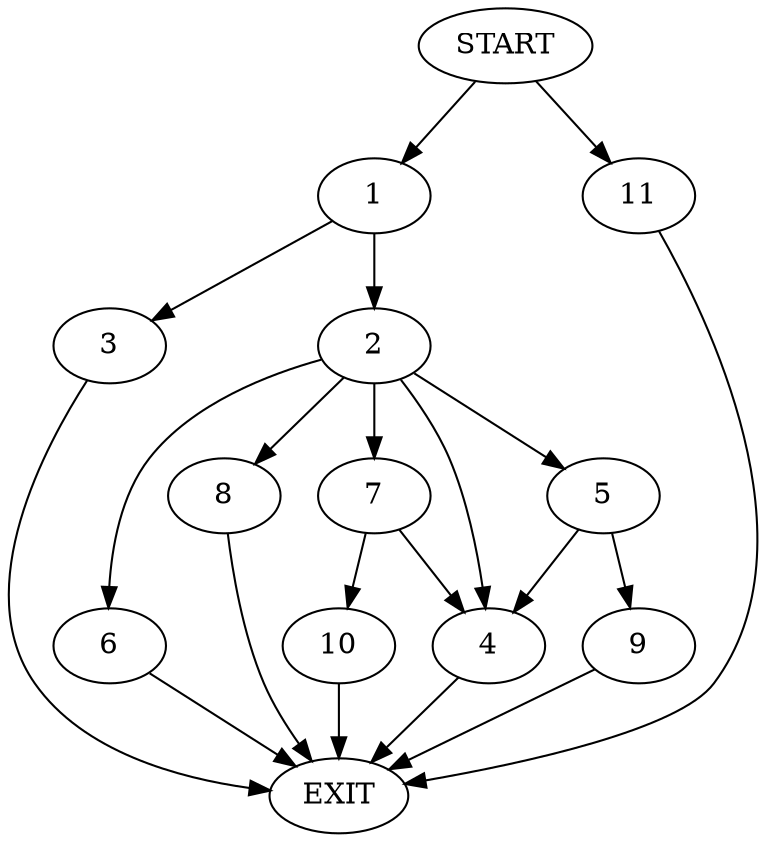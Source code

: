 digraph {
0 [label="START"]
12 [label="EXIT"]
0 -> 1
1 -> 2
1 -> 3
2 -> 4
2 -> 5
2 -> 6
2 -> 7
2 -> 8
3 -> 12
5 -> 4
5 -> 9
4 -> 12
7 -> 4
7 -> 10
6 -> 12
8 -> 12
0 -> 11
11 -> 12
10 -> 12
9 -> 12
}
